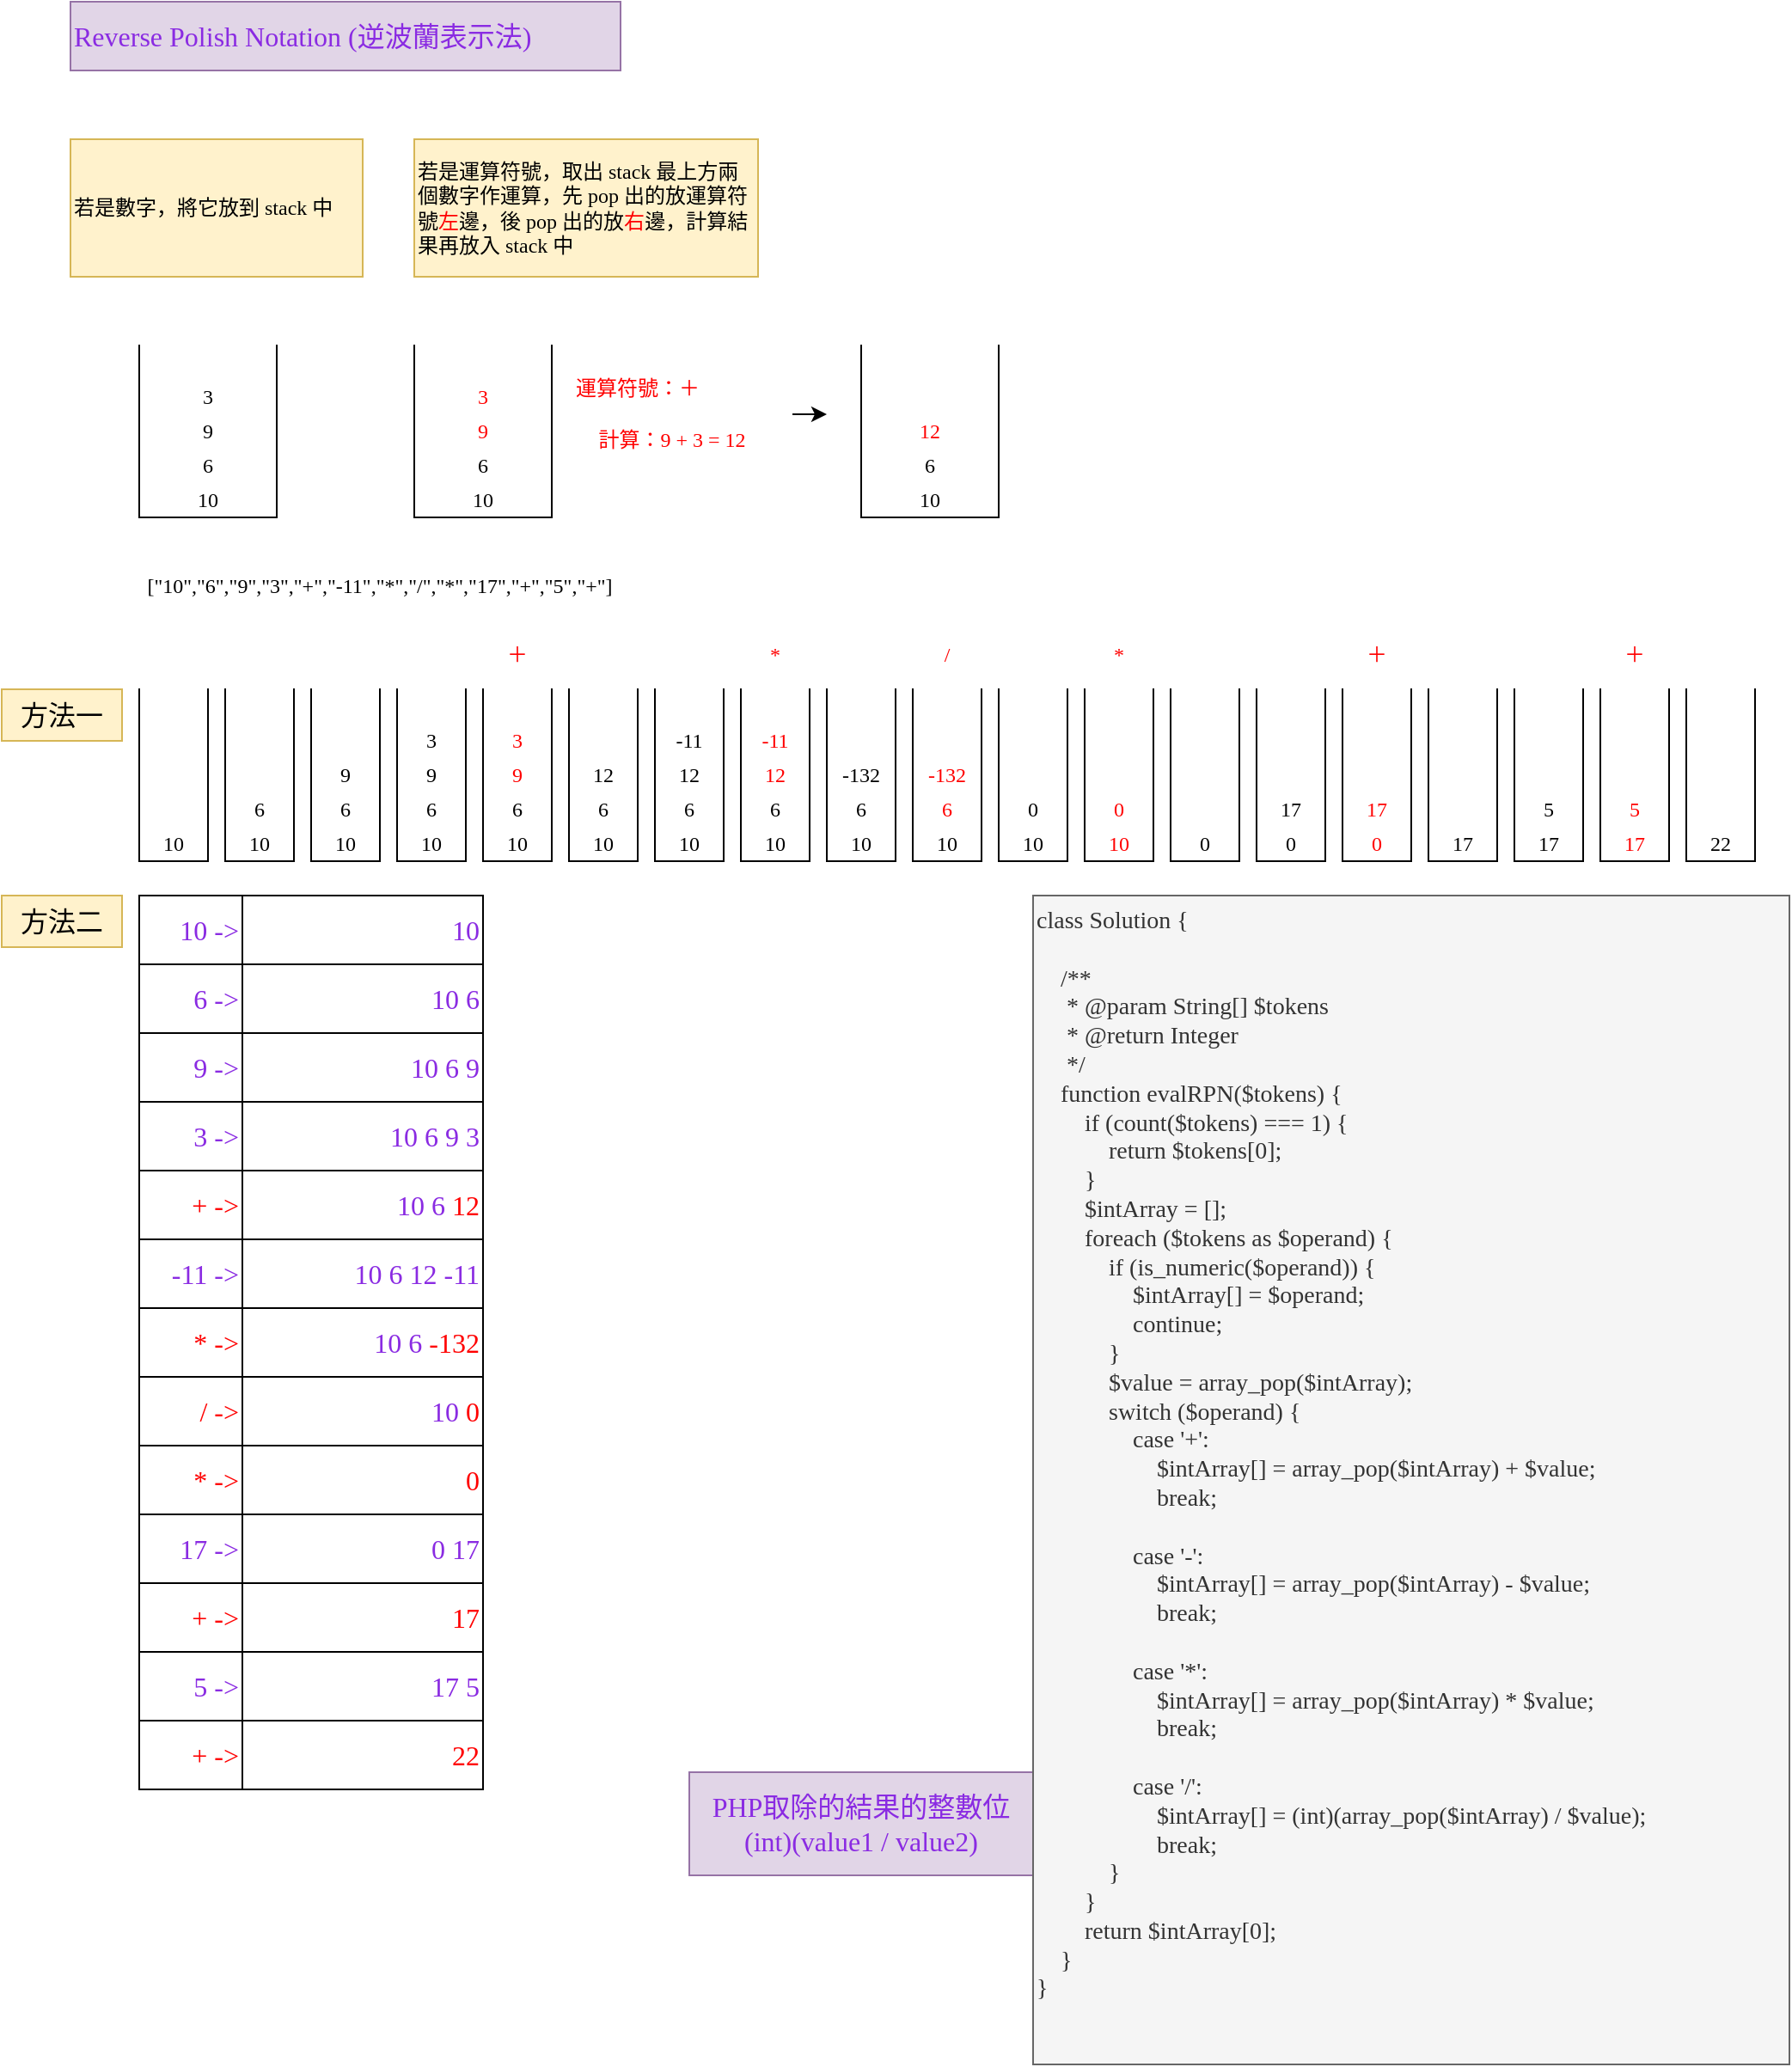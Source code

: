 <mxfile version="19.0.3" type="device"><diagram id="t6JTQWbqugSRLr9BnOQV" name="第1頁"><mxGraphModel dx="1351" dy="863" grid="1" gridSize="10" guides="1" tooltips="1" connect="1" arrows="1" fold="1" page="1" pageScale="1" pageWidth="1100" pageHeight="1300" math="0" shadow="0"><root><mxCell id="0"/><mxCell id="1" parent="0"/><mxCell id="hXdMgBcWx5jc5b5UsM_X-1" value="" style="shape=partialRectangle;whiteSpace=wrap;html=1;bottom=1;right=1;left=1;top=0;fillColor=none;routingCenterX=-0.5;" vertex="1" parent="1"><mxGeometry x="80" y="240" width="80" height="100" as="geometry"/></mxCell><mxCell id="hXdMgBcWx5jc5b5UsM_X-2" value="[&quot;10&quot;,&quot;6&quot;,&quot;9&quot;,&quot;3&quot;,&quot;+&quot;,&quot;-11&quot;,&quot;*&quot;,&quot;/&quot;,&quot;*&quot;,&quot;17&quot;,&quot;+&quot;,&quot;5&quot;,&quot;+&quot;]" style="text;html=1;strokeColor=none;fillColor=none;align=center;verticalAlign=middle;whiteSpace=wrap;rounded=0;fontFamily=Verdana;" vertex="1" parent="1"><mxGeometry x="40" y="360" width="360" height="40" as="geometry"/></mxCell><mxCell id="hXdMgBcWx5jc5b5UsM_X-4" value="Reverse Polish Notation (逆波蘭表示法)" style="rounded=0;whiteSpace=wrap;html=1;fontFamily=Verdana;fillColor=#e1d5e7;strokeColor=#9673a6;fontColor=#8A2BE2;align=left;fontSize=16;" vertex="1" parent="1"><mxGeometry x="40" y="40" width="320" height="40" as="geometry"/></mxCell><mxCell id="hXdMgBcWx5jc5b5UsM_X-5" value="若是數字，將它放到 stack 中" style="rounded=0;whiteSpace=wrap;html=1;fontFamily=Verdana;align=left;fillColor=#fff2cc;strokeColor=#d6b656;" vertex="1" parent="1"><mxGeometry x="40" y="120" width="170" height="80" as="geometry"/></mxCell><mxCell id="hXdMgBcWx5jc5b5UsM_X-6" value="10" style="text;html=1;strokeColor=none;fillColor=none;align=center;verticalAlign=middle;whiteSpace=wrap;rounded=0;fontFamily=Verdana;fontColor=#000000;" vertex="1" parent="1"><mxGeometry x="90" y="320" width="60" height="20" as="geometry"/></mxCell><mxCell id="hXdMgBcWx5jc5b5UsM_X-8" value="6" style="text;html=1;strokeColor=none;fillColor=none;align=center;verticalAlign=middle;whiteSpace=wrap;rounded=0;fontFamily=Verdana;fontColor=#000000;" vertex="1" parent="1"><mxGeometry x="90" y="300" width="60" height="20" as="geometry"/></mxCell><mxCell id="hXdMgBcWx5jc5b5UsM_X-9" value="9" style="text;html=1;strokeColor=none;fillColor=none;align=center;verticalAlign=middle;whiteSpace=wrap;rounded=0;fontFamily=Verdana;fontColor=#000000;" vertex="1" parent="1"><mxGeometry x="90" y="280" width="60" height="20" as="geometry"/></mxCell><mxCell id="hXdMgBcWx5jc5b5UsM_X-10" value="3" style="text;html=1;strokeColor=none;fillColor=none;align=center;verticalAlign=middle;whiteSpace=wrap;rounded=0;fontFamily=Verdana;fontColor=#000000;" vertex="1" parent="1"><mxGeometry x="90" y="260" width="60" height="20" as="geometry"/></mxCell><mxCell id="hXdMgBcWx5jc5b5UsM_X-11" value="若是運算符號，取出 stack 最上方兩個數字作運算，先 pop 出的放運算符號&lt;font color=&quot;#ff0000&quot;&gt;左&lt;/font&gt;邊，後 pop 出的放&lt;font color=&quot;#ff0000&quot;&gt;右&lt;/font&gt;邊，計算結果再放入 stack 中" style="rounded=0;whiteSpace=wrap;html=1;fontFamily=Verdana;align=left;fillColor=#fff2cc;strokeColor=#d6b656;" vertex="1" parent="1"><mxGeometry x="240" y="120" width="200" height="80" as="geometry"/></mxCell><mxCell id="hXdMgBcWx5jc5b5UsM_X-12" value="" style="shape=partialRectangle;whiteSpace=wrap;html=1;bottom=1;right=1;left=1;top=0;fillColor=none;routingCenterX=-0.5;" vertex="1" parent="1"><mxGeometry x="240" y="240" width="80" height="100" as="geometry"/></mxCell><mxCell id="hXdMgBcWx5jc5b5UsM_X-13" value="10" style="text;html=1;strokeColor=none;fillColor=none;align=center;verticalAlign=middle;whiteSpace=wrap;rounded=0;fontFamily=Verdana;fontColor=#000000;" vertex="1" parent="1"><mxGeometry x="250" y="320" width="60" height="20" as="geometry"/></mxCell><mxCell id="hXdMgBcWx5jc5b5UsM_X-14" value="6" style="text;html=1;strokeColor=none;fillColor=none;align=center;verticalAlign=middle;whiteSpace=wrap;rounded=0;fontFamily=Verdana;fontColor=#000000;" vertex="1" parent="1"><mxGeometry x="250" y="300" width="60" height="20" as="geometry"/></mxCell><mxCell id="hXdMgBcWx5jc5b5UsM_X-15" value="&lt;font color=&quot;#ff0000&quot;&gt;9&lt;/font&gt;" style="text;html=1;strokeColor=none;fillColor=none;align=center;verticalAlign=middle;whiteSpace=wrap;rounded=0;fontFamily=Verdana;fontColor=#000000;" vertex="1" parent="1"><mxGeometry x="250" y="280" width="60" height="20" as="geometry"/></mxCell><mxCell id="hXdMgBcWx5jc5b5UsM_X-16" value="&lt;font color=&quot;#ff0000&quot;&gt;3&lt;/font&gt;" style="text;html=1;strokeColor=none;fillColor=none;align=center;verticalAlign=middle;whiteSpace=wrap;rounded=0;fontFamily=Verdana;fontColor=#000000;" vertex="1" parent="1"><mxGeometry x="250" y="260" width="60" height="20" as="geometry"/></mxCell><mxCell id="hXdMgBcWx5jc5b5UsM_X-17" value="運算符號：＋" style="text;html=1;strokeColor=none;fillColor=none;align=center;verticalAlign=middle;whiteSpace=wrap;rounded=0;fontFamily=Verdana;fontColor=#FF0000;" vertex="1" parent="1"><mxGeometry x="330" y="250" width="80" height="30" as="geometry"/></mxCell><mxCell id="hXdMgBcWx5jc5b5UsM_X-18" value="計算：9 + 3 = 12" style="text;html=1;strokeColor=none;fillColor=none;align=center;verticalAlign=middle;whiteSpace=wrap;rounded=0;fontFamily=Verdana;fontColor=#FF0000;" vertex="1" parent="1"><mxGeometry x="330" y="280" width="120" height="30" as="geometry"/></mxCell><mxCell id="hXdMgBcWx5jc5b5UsM_X-19" value="" style="endArrow=classic;html=1;rounded=0;fontFamily=Verdana;fontColor=#FF0000;" edge="1" parent="1"><mxGeometry width="50" height="50" relative="1" as="geometry"><mxPoint x="460" y="280" as="sourcePoint"/><mxPoint x="480" y="280" as="targetPoint"/></mxGeometry></mxCell><mxCell id="hXdMgBcWx5jc5b5UsM_X-20" value="" style="shape=partialRectangle;whiteSpace=wrap;html=1;bottom=1;right=1;left=1;top=0;fillColor=none;routingCenterX=-0.5;" vertex="1" parent="1"><mxGeometry x="500" y="240" width="80" height="100" as="geometry"/></mxCell><mxCell id="hXdMgBcWx5jc5b5UsM_X-21" value="10" style="text;html=1;strokeColor=none;fillColor=none;align=center;verticalAlign=middle;whiteSpace=wrap;rounded=0;fontFamily=Verdana;fontColor=#000000;" vertex="1" parent="1"><mxGeometry x="510" y="320" width="60" height="20" as="geometry"/></mxCell><mxCell id="hXdMgBcWx5jc5b5UsM_X-22" value="6" style="text;html=1;strokeColor=none;fillColor=none;align=center;verticalAlign=middle;whiteSpace=wrap;rounded=0;fontFamily=Verdana;fontColor=#000000;" vertex="1" parent="1"><mxGeometry x="510" y="300" width="60" height="20" as="geometry"/></mxCell><mxCell id="hXdMgBcWx5jc5b5UsM_X-23" value="&lt;font color=&quot;#ff0000&quot;&gt;12&lt;/font&gt;" style="text;html=1;strokeColor=none;fillColor=none;align=center;verticalAlign=middle;whiteSpace=wrap;rounded=0;fontFamily=Verdana;fontColor=#000000;" vertex="1" parent="1"><mxGeometry x="510" y="280" width="60" height="20" as="geometry"/></mxCell><mxCell id="hXdMgBcWx5jc5b5UsM_X-25" value="" style="shape=partialRectangle;whiteSpace=wrap;html=1;bottom=1;right=1;left=1;top=0;fillColor=none;routingCenterX=-0.5;" vertex="1" parent="1"><mxGeometry x="80" y="440" width="40" height="100" as="geometry"/></mxCell><mxCell id="hXdMgBcWx5jc5b5UsM_X-26" value="10" style="text;html=1;strokeColor=none;fillColor=none;align=center;verticalAlign=middle;whiteSpace=wrap;rounded=0;fontFamily=Verdana;fontColor=#000000;" vertex="1" parent="1"><mxGeometry x="80" y="520" width="40" height="20" as="geometry"/></mxCell><mxCell id="hXdMgBcWx5jc5b5UsM_X-30" value="" style="shape=partialRectangle;whiteSpace=wrap;html=1;bottom=1;right=1;left=1;top=0;fillColor=none;routingCenterX=-0.5;" vertex="1" parent="1"><mxGeometry x="130" y="440" width="40" height="100" as="geometry"/></mxCell><mxCell id="hXdMgBcWx5jc5b5UsM_X-31" value="10" style="text;html=1;strokeColor=none;fillColor=none;align=center;verticalAlign=middle;whiteSpace=wrap;rounded=0;fontFamily=Verdana;fontColor=#000000;" vertex="1" parent="1"><mxGeometry x="130" y="520" width="40" height="20" as="geometry"/></mxCell><mxCell id="hXdMgBcWx5jc5b5UsM_X-32" value="6" style="text;html=1;strokeColor=none;fillColor=none;align=center;verticalAlign=middle;whiteSpace=wrap;rounded=0;fontFamily=Verdana;fontColor=#000000;" vertex="1" parent="1"><mxGeometry x="130" y="500" width="40" height="20" as="geometry"/></mxCell><mxCell id="hXdMgBcWx5jc5b5UsM_X-33" value="" style="shape=partialRectangle;whiteSpace=wrap;html=1;bottom=1;right=1;left=1;top=0;fillColor=none;routingCenterX=-0.5;" vertex="1" parent="1"><mxGeometry x="180" y="440" width="40" height="100" as="geometry"/></mxCell><mxCell id="hXdMgBcWx5jc5b5UsM_X-34" value="10" style="text;html=1;strokeColor=none;fillColor=none;align=center;verticalAlign=middle;whiteSpace=wrap;rounded=0;fontFamily=Verdana;fontColor=#000000;" vertex="1" parent="1"><mxGeometry x="180" y="520" width="40" height="20" as="geometry"/></mxCell><mxCell id="hXdMgBcWx5jc5b5UsM_X-35" value="6" style="text;html=1;strokeColor=none;fillColor=none;align=center;verticalAlign=middle;whiteSpace=wrap;rounded=0;fontFamily=Verdana;fontColor=#000000;" vertex="1" parent="1"><mxGeometry x="180" y="500" width="40" height="20" as="geometry"/></mxCell><mxCell id="hXdMgBcWx5jc5b5UsM_X-36" value="9" style="text;html=1;strokeColor=none;fillColor=none;align=center;verticalAlign=middle;whiteSpace=wrap;rounded=0;fontFamily=Verdana;fontColor=#000000;" vertex="1" parent="1"><mxGeometry x="180" y="480" width="40" height="20" as="geometry"/></mxCell><mxCell id="hXdMgBcWx5jc5b5UsM_X-37" value="" style="shape=partialRectangle;whiteSpace=wrap;html=1;bottom=1;right=1;left=1;top=0;fillColor=none;routingCenterX=-0.5;" vertex="1" parent="1"><mxGeometry x="230" y="440" width="40" height="100" as="geometry"/></mxCell><mxCell id="hXdMgBcWx5jc5b5UsM_X-38" value="10" style="text;html=1;strokeColor=none;fillColor=none;align=center;verticalAlign=middle;whiteSpace=wrap;rounded=0;fontFamily=Verdana;fontColor=#000000;" vertex="1" parent="1"><mxGeometry x="230" y="520" width="40" height="20" as="geometry"/></mxCell><mxCell id="hXdMgBcWx5jc5b5UsM_X-39" value="6" style="text;html=1;strokeColor=none;fillColor=none;align=center;verticalAlign=middle;whiteSpace=wrap;rounded=0;fontFamily=Verdana;fontColor=#000000;" vertex="1" parent="1"><mxGeometry x="230" y="500" width="40" height="20" as="geometry"/></mxCell><mxCell id="hXdMgBcWx5jc5b5UsM_X-40" value="9" style="text;html=1;strokeColor=none;fillColor=none;align=center;verticalAlign=middle;whiteSpace=wrap;rounded=0;fontFamily=Verdana;fontColor=#000000;" vertex="1" parent="1"><mxGeometry x="230" y="480" width="40" height="20" as="geometry"/></mxCell><mxCell id="hXdMgBcWx5jc5b5UsM_X-41" value="3" style="text;html=1;strokeColor=none;fillColor=none;align=center;verticalAlign=middle;whiteSpace=wrap;rounded=0;fontFamily=Verdana;fontColor=#000000;" vertex="1" parent="1"><mxGeometry x="230" y="460" width="40" height="20" as="geometry"/></mxCell><mxCell id="hXdMgBcWx5jc5b5UsM_X-42" value="" style="shape=partialRectangle;whiteSpace=wrap;html=1;bottom=1;right=1;left=1;top=0;fillColor=none;routingCenterX=-0.5;" vertex="1" parent="1"><mxGeometry x="280" y="440" width="40" height="100" as="geometry"/></mxCell><mxCell id="hXdMgBcWx5jc5b5UsM_X-43" value="10" style="text;html=1;strokeColor=none;fillColor=none;align=center;verticalAlign=middle;whiteSpace=wrap;rounded=0;fontFamily=Verdana;fontColor=#000000;" vertex="1" parent="1"><mxGeometry x="280" y="520" width="40" height="20" as="geometry"/></mxCell><mxCell id="hXdMgBcWx5jc5b5UsM_X-44" value="6" style="text;html=1;strokeColor=none;fillColor=none;align=center;verticalAlign=middle;whiteSpace=wrap;rounded=0;fontFamily=Verdana;fontColor=#000000;" vertex="1" parent="1"><mxGeometry x="280" y="500" width="40" height="20" as="geometry"/></mxCell><mxCell id="hXdMgBcWx5jc5b5UsM_X-45" value="&lt;font color=&quot;#ff0000&quot;&gt;9&lt;/font&gt;" style="text;html=1;strokeColor=none;fillColor=none;align=center;verticalAlign=middle;whiteSpace=wrap;rounded=0;fontFamily=Verdana;fontColor=#000000;" vertex="1" parent="1"><mxGeometry x="280" y="480" width="40" height="20" as="geometry"/></mxCell><mxCell id="hXdMgBcWx5jc5b5UsM_X-46" value="&lt;font color=&quot;#ff0000&quot;&gt;3&lt;/font&gt;" style="text;html=1;strokeColor=none;fillColor=none;align=center;verticalAlign=middle;whiteSpace=wrap;rounded=0;fontFamily=Verdana;fontColor=#000000;" vertex="1" parent="1"><mxGeometry x="280" y="460" width="40" height="20" as="geometry"/></mxCell><mxCell id="hXdMgBcWx5jc5b5UsM_X-47" value="&lt;font color=&quot;#ff0000&quot;&gt;＋&lt;/font&gt;" style="text;html=1;strokeColor=none;fillColor=none;align=center;verticalAlign=middle;whiteSpace=wrap;rounded=0;fontFamily=Verdana;fontColor=#000000;" vertex="1" parent="1"><mxGeometry x="280" y="410" width="40" height="20" as="geometry"/></mxCell><mxCell id="hXdMgBcWx5jc5b5UsM_X-48" value="" style="shape=partialRectangle;whiteSpace=wrap;html=1;bottom=1;right=1;left=1;top=0;fillColor=none;routingCenterX=-0.5;" vertex="1" parent="1"><mxGeometry x="330" y="440" width="40" height="100" as="geometry"/></mxCell><mxCell id="hXdMgBcWx5jc5b5UsM_X-49" value="10" style="text;html=1;strokeColor=none;fillColor=none;align=center;verticalAlign=middle;whiteSpace=wrap;rounded=0;fontFamily=Verdana;fontColor=#000000;" vertex="1" parent="1"><mxGeometry x="330" y="520" width="40" height="20" as="geometry"/></mxCell><mxCell id="hXdMgBcWx5jc5b5UsM_X-50" value="6" style="text;html=1;strokeColor=none;fillColor=none;align=center;verticalAlign=middle;whiteSpace=wrap;rounded=0;fontFamily=Verdana;fontColor=#000000;" vertex="1" parent="1"><mxGeometry x="330" y="500" width="40" height="20" as="geometry"/></mxCell><mxCell id="hXdMgBcWx5jc5b5UsM_X-51" value="12" style="text;html=1;strokeColor=none;fillColor=none;align=center;verticalAlign=middle;whiteSpace=wrap;rounded=0;fontFamily=Verdana;fontColor=#000000;" vertex="1" parent="1"><mxGeometry x="330" y="480" width="40" height="20" as="geometry"/></mxCell><mxCell id="hXdMgBcWx5jc5b5UsM_X-53" value="" style="shape=partialRectangle;whiteSpace=wrap;html=1;bottom=1;right=1;left=1;top=0;fillColor=none;routingCenterX=-0.5;" vertex="1" parent="1"><mxGeometry x="380" y="440" width="40" height="100" as="geometry"/></mxCell><mxCell id="hXdMgBcWx5jc5b5UsM_X-54" value="10" style="text;html=1;strokeColor=none;fillColor=none;align=center;verticalAlign=middle;whiteSpace=wrap;rounded=0;fontFamily=Verdana;fontColor=#000000;" vertex="1" parent="1"><mxGeometry x="380" y="520" width="40" height="20" as="geometry"/></mxCell><mxCell id="hXdMgBcWx5jc5b5UsM_X-55" value="6" style="text;html=1;strokeColor=none;fillColor=none;align=center;verticalAlign=middle;whiteSpace=wrap;rounded=0;fontFamily=Verdana;fontColor=#000000;" vertex="1" parent="1"><mxGeometry x="380" y="500" width="40" height="20" as="geometry"/></mxCell><mxCell id="hXdMgBcWx5jc5b5UsM_X-56" value="12" style="text;html=1;strokeColor=none;fillColor=none;align=center;verticalAlign=middle;whiteSpace=wrap;rounded=0;fontFamily=Verdana;fontColor=#000000;" vertex="1" parent="1"><mxGeometry x="380" y="480" width="40" height="20" as="geometry"/></mxCell><mxCell id="hXdMgBcWx5jc5b5UsM_X-57" value="-11" style="text;html=1;strokeColor=none;fillColor=none;align=center;verticalAlign=middle;whiteSpace=wrap;rounded=0;fontFamily=Verdana;fontColor=#000000;" vertex="1" parent="1"><mxGeometry x="380" y="460" width="40" height="20" as="geometry"/></mxCell><mxCell id="hXdMgBcWx5jc5b5UsM_X-58" value="" style="shape=partialRectangle;whiteSpace=wrap;html=1;bottom=1;right=1;left=1;top=0;fillColor=none;routingCenterX=-0.5;" vertex="1" parent="1"><mxGeometry x="430" y="440" width="40" height="100" as="geometry"/></mxCell><mxCell id="hXdMgBcWx5jc5b5UsM_X-59" value="10" style="text;html=1;strokeColor=none;fillColor=none;align=center;verticalAlign=middle;whiteSpace=wrap;rounded=0;fontFamily=Verdana;fontColor=#000000;" vertex="1" parent="1"><mxGeometry x="430" y="520" width="40" height="20" as="geometry"/></mxCell><mxCell id="hXdMgBcWx5jc5b5UsM_X-60" value="6" style="text;html=1;strokeColor=none;fillColor=none;align=center;verticalAlign=middle;whiteSpace=wrap;rounded=0;fontFamily=Verdana;fontColor=#000000;" vertex="1" parent="1"><mxGeometry x="430" y="500" width="40" height="20" as="geometry"/></mxCell><mxCell id="hXdMgBcWx5jc5b5UsM_X-61" value="&lt;font color=&quot;#ff0000&quot;&gt;12&lt;/font&gt;" style="text;html=1;strokeColor=none;fillColor=none;align=center;verticalAlign=middle;whiteSpace=wrap;rounded=0;fontFamily=Verdana;fontColor=#000000;" vertex="1" parent="1"><mxGeometry x="430" y="480" width="40" height="20" as="geometry"/></mxCell><mxCell id="hXdMgBcWx5jc5b5UsM_X-62" value="&lt;font color=&quot;#ff0000&quot;&gt;-11&lt;/font&gt;" style="text;html=1;strokeColor=none;fillColor=none;align=center;verticalAlign=middle;whiteSpace=wrap;rounded=0;fontFamily=Verdana;fontColor=#000000;" vertex="1" parent="1"><mxGeometry x="430" y="460" width="40" height="20" as="geometry"/></mxCell><mxCell id="hXdMgBcWx5jc5b5UsM_X-63" value="&lt;font color=&quot;#ff0000&quot;&gt;*&lt;/font&gt;" style="text;html=1;strokeColor=none;fillColor=none;align=center;verticalAlign=middle;whiteSpace=wrap;rounded=0;fontFamily=Verdana;fontColor=#000000;" vertex="1" parent="1"><mxGeometry x="430" y="410" width="40" height="20" as="geometry"/></mxCell><mxCell id="hXdMgBcWx5jc5b5UsM_X-64" value="" style="shape=partialRectangle;whiteSpace=wrap;html=1;bottom=1;right=1;left=1;top=0;fillColor=none;routingCenterX=-0.5;" vertex="1" parent="1"><mxGeometry x="480" y="440" width="40" height="100" as="geometry"/></mxCell><mxCell id="hXdMgBcWx5jc5b5UsM_X-65" value="10" style="text;html=1;strokeColor=none;fillColor=none;align=center;verticalAlign=middle;whiteSpace=wrap;rounded=0;fontFamily=Verdana;fontColor=#000000;" vertex="1" parent="1"><mxGeometry x="480" y="520" width="40" height="20" as="geometry"/></mxCell><mxCell id="hXdMgBcWx5jc5b5UsM_X-66" value="6" style="text;html=1;strokeColor=none;fillColor=none;align=center;verticalAlign=middle;whiteSpace=wrap;rounded=0;fontFamily=Verdana;fontColor=#000000;" vertex="1" parent="1"><mxGeometry x="480" y="500" width="40" height="20" as="geometry"/></mxCell><mxCell id="hXdMgBcWx5jc5b5UsM_X-67" value="-132" style="text;html=1;strokeColor=none;fillColor=none;align=center;verticalAlign=middle;whiteSpace=wrap;rounded=0;fontFamily=Verdana;fontColor=#000000;" vertex="1" parent="1"><mxGeometry x="480" y="480" width="40" height="20" as="geometry"/></mxCell><mxCell id="hXdMgBcWx5jc5b5UsM_X-69" value="" style="shape=partialRectangle;whiteSpace=wrap;html=1;bottom=1;right=1;left=1;top=0;fillColor=none;routingCenterX=-0.5;" vertex="1" parent="1"><mxGeometry x="530" y="440" width="40" height="100" as="geometry"/></mxCell><mxCell id="hXdMgBcWx5jc5b5UsM_X-70" value="10" style="text;html=1;strokeColor=none;fillColor=none;align=center;verticalAlign=middle;whiteSpace=wrap;rounded=0;fontFamily=Verdana;fontColor=#000000;" vertex="1" parent="1"><mxGeometry x="530" y="520" width="40" height="20" as="geometry"/></mxCell><mxCell id="hXdMgBcWx5jc5b5UsM_X-71" value="&lt;font color=&quot;#ff0000&quot;&gt;6&lt;/font&gt;" style="text;html=1;strokeColor=none;fillColor=none;align=center;verticalAlign=middle;whiteSpace=wrap;rounded=0;fontFamily=Verdana;fontColor=#000000;" vertex="1" parent="1"><mxGeometry x="530" y="500" width="40" height="20" as="geometry"/></mxCell><mxCell id="hXdMgBcWx5jc5b5UsM_X-72" value="&lt;font color=&quot;#ff0000&quot;&gt;-132&lt;/font&gt;" style="text;html=1;strokeColor=none;fillColor=none;align=center;verticalAlign=middle;whiteSpace=wrap;rounded=0;fontFamily=Verdana;fontColor=#000000;" vertex="1" parent="1"><mxGeometry x="530" y="480" width="40" height="20" as="geometry"/></mxCell><mxCell id="hXdMgBcWx5jc5b5UsM_X-74" value="&lt;font color=&quot;#ff0000&quot;&gt;/&lt;/font&gt;" style="text;html=1;strokeColor=none;fillColor=none;align=center;verticalAlign=middle;whiteSpace=wrap;rounded=0;fontFamily=Verdana;fontColor=#000000;" vertex="1" parent="1"><mxGeometry x="530" y="410" width="40" height="20" as="geometry"/></mxCell><mxCell id="hXdMgBcWx5jc5b5UsM_X-80" value="" style="shape=partialRectangle;whiteSpace=wrap;html=1;bottom=1;right=1;left=1;top=0;fillColor=none;routingCenterX=-0.5;" vertex="1" parent="1"><mxGeometry x="580" y="440" width="40" height="100" as="geometry"/></mxCell><mxCell id="hXdMgBcWx5jc5b5UsM_X-81" value="10" style="text;html=1;strokeColor=none;fillColor=none;align=center;verticalAlign=middle;whiteSpace=wrap;rounded=0;fontFamily=Verdana;fontColor=#000000;" vertex="1" parent="1"><mxGeometry x="580" y="520" width="40" height="20" as="geometry"/></mxCell><mxCell id="hXdMgBcWx5jc5b5UsM_X-82" value="0" style="text;html=1;strokeColor=none;fillColor=none;align=center;verticalAlign=middle;whiteSpace=wrap;rounded=0;fontFamily=Verdana;fontColor=#000000;" vertex="1" parent="1"><mxGeometry x="580" y="500" width="40" height="20" as="geometry"/></mxCell><mxCell id="hXdMgBcWx5jc5b5UsM_X-84" value="" style="shape=partialRectangle;whiteSpace=wrap;html=1;bottom=1;right=1;left=1;top=0;fillColor=none;routingCenterX=-0.5;" vertex="1" parent="1"><mxGeometry x="630" y="440" width="40" height="100" as="geometry"/></mxCell><mxCell id="hXdMgBcWx5jc5b5UsM_X-85" value="&lt;font color=&quot;#ff0000&quot;&gt;10&lt;/font&gt;" style="text;html=1;strokeColor=none;fillColor=none;align=center;verticalAlign=middle;whiteSpace=wrap;rounded=0;fontFamily=Verdana;fontColor=#000000;" vertex="1" parent="1"><mxGeometry x="630" y="520" width="40" height="20" as="geometry"/></mxCell><mxCell id="hXdMgBcWx5jc5b5UsM_X-86" value="&lt;font color=&quot;#ff0000&quot;&gt;0&lt;/font&gt;" style="text;html=1;strokeColor=none;fillColor=none;align=center;verticalAlign=middle;whiteSpace=wrap;rounded=0;fontFamily=Verdana;fontColor=#000000;" vertex="1" parent="1"><mxGeometry x="630" y="500" width="40" height="20" as="geometry"/></mxCell><mxCell id="hXdMgBcWx5jc5b5UsM_X-87" value="&lt;font color=&quot;#ff0000&quot;&gt;*&lt;/font&gt;" style="text;html=1;strokeColor=none;fillColor=none;align=center;verticalAlign=middle;whiteSpace=wrap;rounded=0;fontFamily=Verdana;fontColor=#000000;" vertex="1" parent="1"><mxGeometry x="630" y="410" width="40" height="20" as="geometry"/></mxCell><mxCell id="hXdMgBcWx5jc5b5UsM_X-88" value="" style="shape=partialRectangle;whiteSpace=wrap;html=1;bottom=1;right=1;left=1;top=0;fillColor=none;routingCenterX=-0.5;" vertex="1" parent="1"><mxGeometry x="680" y="440" width="40" height="100" as="geometry"/></mxCell><mxCell id="hXdMgBcWx5jc5b5UsM_X-89" value="0" style="text;html=1;strokeColor=none;fillColor=none;align=center;verticalAlign=middle;whiteSpace=wrap;rounded=0;fontFamily=Verdana;fontColor=#000000;" vertex="1" parent="1"><mxGeometry x="680" y="520" width="40" height="20" as="geometry"/></mxCell><mxCell id="hXdMgBcWx5jc5b5UsM_X-91" value="" style="shape=partialRectangle;whiteSpace=wrap;html=1;bottom=1;right=1;left=1;top=0;fillColor=none;routingCenterX=-0.5;" vertex="1" parent="1"><mxGeometry x="730" y="440" width="40" height="100" as="geometry"/></mxCell><mxCell id="hXdMgBcWx5jc5b5UsM_X-92" value="0" style="text;html=1;strokeColor=none;fillColor=none;align=center;verticalAlign=middle;whiteSpace=wrap;rounded=0;fontFamily=Verdana;fontColor=#000000;" vertex="1" parent="1"><mxGeometry x="730" y="520" width="40" height="20" as="geometry"/></mxCell><mxCell id="hXdMgBcWx5jc5b5UsM_X-93" value="17" style="text;html=1;strokeColor=none;fillColor=none;align=center;verticalAlign=middle;whiteSpace=wrap;rounded=0;fontFamily=Verdana;fontColor=#000000;" vertex="1" parent="1"><mxGeometry x="730" y="500" width="40" height="20" as="geometry"/></mxCell><mxCell id="hXdMgBcWx5jc5b5UsM_X-94" value="" style="shape=partialRectangle;whiteSpace=wrap;html=1;bottom=1;right=1;left=1;top=0;fillColor=none;routingCenterX=-0.5;" vertex="1" parent="1"><mxGeometry x="780" y="440" width="40" height="100" as="geometry"/></mxCell><mxCell id="hXdMgBcWx5jc5b5UsM_X-95" value="&lt;font color=&quot;#ff0000&quot;&gt;0&lt;/font&gt;" style="text;html=1;strokeColor=none;fillColor=none;align=center;verticalAlign=middle;whiteSpace=wrap;rounded=0;fontFamily=Verdana;fontColor=#000000;" vertex="1" parent="1"><mxGeometry x="780" y="520" width="40" height="20" as="geometry"/></mxCell><mxCell id="hXdMgBcWx5jc5b5UsM_X-96" value="&lt;font color=&quot;#ff0000&quot;&gt;17&lt;/font&gt;" style="text;html=1;strokeColor=none;fillColor=none;align=center;verticalAlign=middle;whiteSpace=wrap;rounded=0;fontFamily=Verdana;fontColor=#000000;" vertex="1" parent="1"><mxGeometry x="780" y="500" width="40" height="20" as="geometry"/></mxCell><mxCell id="hXdMgBcWx5jc5b5UsM_X-97" value="&lt;font color=&quot;#ff0000&quot;&gt;＋&lt;/font&gt;" style="text;html=1;strokeColor=none;fillColor=none;align=center;verticalAlign=middle;whiteSpace=wrap;rounded=0;fontFamily=Verdana;fontColor=#000000;" vertex="1" parent="1"><mxGeometry x="780" y="410" width="40" height="20" as="geometry"/></mxCell><mxCell id="hXdMgBcWx5jc5b5UsM_X-98" value="" style="shape=partialRectangle;whiteSpace=wrap;html=1;bottom=1;right=1;left=1;top=0;fillColor=none;routingCenterX=-0.5;" vertex="1" parent="1"><mxGeometry x="830" y="440" width="40" height="100" as="geometry"/></mxCell><mxCell id="hXdMgBcWx5jc5b5UsM_X-99" value="17" style="text;html=1;strokeColor=none;fillColor=none;align=center;verticalAlign=middle;whiteSpace=wrap;rounded=0;fontFamily=Verdana;fontColor=#000000;" vertex="1" parent="1"><mxGeometry x="830" y="520" width="40" height="20" as="geometry"/></mxCell><mxCell id="hXdMgBcWx5jc5b5UsM_X-100" value="" style="shape=partialRectangle;whiteSpace=wrap;html=1;bottom=1;right=1;left=1;top=0;fillColor=none;routingCenterX=-0.5;" vertex="1" parent="1"><mxGeometry x="880" y="440" width="40" height="100" as="geometry"/></mxCell><mxCell id="hXdMgBcWx5jc5b5UsM_X-101" value="17" style="text;html=1;strokeColor=none;fillColor=none;align=center;verticalAlign=middle;whiteSpace=wrap;rounded=0;fontFamily=Verdana;fontColor=#000000;" vertex="1" parent="1"><mxGeometry x="880" y="520" width="40" height="20" as="geometry"/></mxCell><mxCell id="hXdMgBcWx5jc5b5UsM_X-102" value="5" style="text;html=1;strokeColor=none;fillColor=none;align=center;verticalAlign=middle;whiteSpace=wrap;rounded=0;fontFamily=Verdana;fontColor=#000000;" vertex="1" parent="1"><mxGeometry x="880" y="500" width="40" height="20" as="geometry"/></mxCell><mxCell id="hXdMgBcWx5jc5b5UsM_X-103" value="" style="shape=partialRectangle;whiteSpace=wrap;html=1;bottom=1;right=1;left=1;top=0;fillColor=none;routingCenterX=-0.5;" vertex="1" parent="1"><mxGeometry x="930" y="440" width="40" height="100" as="geometry"/></mxCell><mxCell id="hXdMgBcWx5jc5b5UsM_X-104" value="&lt;font color=&quot;#ff0000&quot;&gt;17&lt;/font&gt;" style="text;html=1;strokeColor=none;fillColor=none;align=center;verticalAlign=middle;whiteSpace=wrap;rounded=0;fontFamily=Verdana;fontColor=#000000;" vertex="1" parent="1"><mxGeometry x="930" y="520" width="40" height="20" as="geometry"/></mxCell><mxCell id="hXdMgBcWx5jc5b5UsM_X-105" value="&lt;font color=&quot;#ff0000&quot;&gt;5&lt;/font&gt;" style="text;html=1;strokeColor=none;fillColor=none;align=center;verticalAlign=middle;whiteSpace=wrap;rounded=0;fontFamily=Verdana;fontColor=#000000;" vertex="1" parent="1"><mxGeometry x="930" y="500" width="40" height="20" as="geometry"/></mxCell><mxCell id="hXdMgBcWx5jc5b5UsM_X-106" value="&lt;font color=&quot;#ff0000&quot;&gt;＋&lt;/font&gt;" style="text;html=1;strokeColor=none;fillColor=none;align=center;verticalAlign=middle;whiteSpace=wrap;rounded=0;fontFamily=Verdana;fontColor=#000000;" vertex="1" parent="1"><mxGeometry x="930" y="410" width="40" height="20" as="geometry"/></mxCell><mxCell id="hXdMgBcWx5jc5b5UsM_X-109" value="" style="shape=partialRectangle;whiteSpace=wrap;html=1;bottom=1;right=1;left=1;top=0;fillColor=none;routingCenterX=-0.5;" vertex="1" parent="1"><mxGeometry x="980" y="440" width="40" height="100" as="geometry"/></mxCell><mxCell id="hXdMgBcWx5jc5b5UsM_X-110" value="22" style="text;html=1;strokeColor=none;fillColor=none;align=center;verticalAlign=middle;whiteSpace=wrap;rounded=0;fontFamily=Verdana;fontColor=#000000;" vertex="1" parent="1"><mxGeometry x="980" y="520" width="40" height="20" as="geometry"/></mxCell><mxCell id="hXdMgBcWx5jc5b5UsM_X-111" value="" style="shape=table;html=1;whiteSpace=wrap;startSize=0;container=1;collapsible=0;childLayout=tableLayout;fontFamily=Verdana;fontColor=#8A2BE2;fontSize=16;" vertex="1" parent="1"><mxGeometry x="80" y="560" width="200" height="520" as="geometry"/></mxCell><mxCell id="hXdMgBcWx5jc5b5UsM_X-112" value="" style="shape=tableRow;horizontal=0;startSize=0;swimlaneHead=0;swimlaneBody=0;top=0;left=0;bottom=0;right=0;collapsible=0;dropTarget=0;fillColor=none;points=[[0,0.5],[1,0.5]];portConstraint=eastwest;fontFamily=Verdana;fontColor=#8A2BE2;fontSize=16;" vertex="1" parent="hXdMgBcWx5jc5b5UsM_X-111"><mxGeometry width="200" height="40" as="geometry"/></mxCell><mxCell id="hXdMgBcWx5jc5b5UsM_X-113" value="10 -&amp;gt;" style="shape=partialRectangle;html=1;whiteSpace=wrap;connectable=0;fillColor=none;top=0;left=0;bottom=0;right=0;overflow=hidden;fontFamily=Verdana;fontColor=#8A2BE2;align=right;fontSize=16;" vertex="1" parent="hXdMgBcWx5jc5b5UsM_X-112"><mxGeometry width="60" height="40" as="geometry"><mxRectangle width="60" height="40" as="alternateBounds"/></mxGeometry></mxCell><mxCell id="hXdMgBcWx5jc5b5UsM_X-114" value="10" style="shape=partialRectangle;html=1;whiteSpace=wrap;connectable=0;fillColor=none;top=0;left=0;bottom=0;right=0;overflow=hidden;fontFamily=Verdana;fontColor=#8A2BE2;align=right;fontSize=16;" vertex="1" parent="hXdMgBcWx5jc5b5UsM_X-112"><mxGeometry x="60" width="140" height="40" as="geometry"><mxRectangle width="140" height="40" as="alternateBounds"/></mxGeometry></mxCell><mxCell id="hXdMgBcWx5jc5b5UsM_X-116" value="" style="shape=tableRow;horizontal=0;startSize=0;swimlaneHead=0;swimlaneBody=0;top=0;left=0;bottom=0;right=0;collapsible=0;dropTarget=0;fillColor=none;points=[[0,0.5],[1,0.5]];portConstraint=eastwest;fontFamily=Verdana;fontColor=#8A2BE2;fontSize=16;" vertex="1" parent="hXdMgBcWx5jc5b5UsM_X-111"><mxGeometry y="40" width="200" height="40" as="geometry"/></mxCell><mxCell id="hXdMgBcWx5jc5b5UsM_X-117" value="6 -&amp;gt;" style="shape=partialRectangle;html=1;whiteSpace=wrap;connectable=0;fillColor=none;top=0;left=0;bottom=0;right=0;overflow=hidden;fontFamily=Verdana;fontColor=#8A2BE2;align=right;fontSize=16;" vertex="1" parent="hXdMgBcWx5jc5b5UsM_X-116"><mxGeometry width="60" height="40" as="geometry"><mxRectangle width="60" height="40" as="alternateBounds"/></mxGeometry></mxCell><mxCell id="hXdMgBcWx5jc5b5UsM_X-118" value="10 6" style="shape=partialRectangle;html=1;whiteSpace=wrap;connectable=0;fillColor=none;top=0;left=0;bottom=0;right=0;overflow=hidden;fontFamily=Verdana;fontColor=#8A2BE2;align=right;fontSize=16;" vertex="1" parent="hXdMgBcWx5jc5b5UsM_X-116"><mxGeometry x="60" width="140" height="40" as="geometry"><mxRectangle width="140" height="40" as="alternateBounds"/></mxGeometry></mxCell><mxCell id="hXdMgBcWx5jc5b5UsM_X-120" value="" style="shape=tableRow;horizontal=0;startSize=0;swimlaneHead=0;swimlaneBody=0;top=0;left=0;bottom=0;right=0;collapsible=0;dropTarget=0;fillColor=none;points=[[0,0.5],[1,0.5]];portConstraint=eastwest;fontFamily=Verdana;fontColor=#8A2BE2;fontSize=16;" vertex="1" parent="hXdMgBcWx5jc5b5UsM_X-111"><mxGeometry y="80" width="200" height="40" as="geometry"/></mxCell><mxCell id="hXdMgBcWx5jc5b5UsM_X-121" value="9 -&amp;gt;" style="shape=partialRectangle;html=1;whiteSpace=wrap;connectable=0;fillColor=none;top=0;left=0;bottom=0;right=0;overflow=hidden;fontFamily=Verdana;fontColor=#8A2BE2;align=right;fontSize=16;" vertex="1" parent="hXdMgBcWx5jc5b5UsM_X-120"><mxGeometry width="60" height="40" as="geometry"><mxRectangle width="60" height="40" as="alternateBounds"/></mxGeometry></mxCell><mxCell id="hXdMgBcWx5jc5b5UsM_X-122" value="10 6 9" style="shape=partialRectangle;html=1;whiteSpace=wrap;connectable=0;fillColor=none;top=0;left=0;bottom=0;right=0;overflow=hidden;fontFamily=Verdana;fontColor=#8A2BE2;align=right;fontSize=16;" vertex="1" parent="hXdMgBcWx5jc5b5UsM_X-120"><mxGeometry x="60" width="140" height="40" as="geometry"><mxRectangle width="140" height="40" as="alternateBounds"/></mxGeometry></mxCell><mxCell id="hXdMgBcWx5jc5b5UsM_X-124" style="shape=tableRow;horizontal=0;startSize=0;swimlaneHead=0;swimlaneBody=0;top=0;left=0;bottom=0;right=0;collapsible=0;dropTarget=0;fillColor=none;points=[[0,0.5],[1,0.5]];portConstraint=eastwest;fontFamily=Verdana;fontColor=#8A2BE2;fontSize=16;" vertex="1" parent="hXdMgBcWx5jc5b5UsM_X-111"><mxGeometry y="120" width="200" height="40" as="geometry"/></mxCell><mxCell id="hXdMgBcWx5jc5b5UsM_X-125" value="3 -&amp;gt;" style="shape=partialRectangle;html=1;whiteSpace=wrap;connectable=0;fillColor=none;top=0;left=0;bottom=0;right=0;overflow=hidden;fontFamily=Verdana;fontColor=#8A2BE2;align=right;fontSize=16;" vertex="1" parent="hXdMgBcWx5jc5b5UsM_X-124"><mxGeometry width="60" height="40" as="geometry"><mxRectangle width="60" height="40" as="alternateBounds"/></mxGeometry></mxCell><mxCell id="hXdMgBcWx5jc5b5UsM_X-126" value="10 6 9 3" style="shape=partialRectangle;html=1;whiteSpace=wrap;connectable=0;fillColor=none;top=0;left=0;bottom=0;right=0;overflow=hidden;fontFamily=Verdana;fontColor=#8A2BE2;align=right;fontSize=16;" vertex="1" parent="hXdMgBcWx5jc5b5UsM_X-124"><mxGeometry x="60" width="140" height="40" as="geometry"><mxRectangle width="140" height="40" as="alternateBounds"/></mxGeometry></mxCell><mxCell id="hXdMgBcWx5jc5b5UsM_X-127" style="shape=tableRow;horizontal=0;startSize=0;swimlaneHead=0;swimlaneBody=0;top=0;left=0;bottom=0;right=0;collapsible=0;dropTarget=0;fillColor=none;points=[[0,0.5],[1,0.5]];portConstraint=eastwest;fontFamily=Verdana;fontColor=#8A2BE2;fontSize=16;" vertex="1" parent="hXdMgBcWx5jc5b5UsM_X-111"><mxGeometry y="160" width="200" height="40" as="geometry"/></mxCell><mxCell id="hXdMgBcWx5jc5b5UsM_X-128" value="&lt;font color=&quot;#ff0000&quot; style=&quot;font-size: 16px;&quot;&gt;+ -&amp;gt;&lt;/font&gt;" style="shape=partialRectangle;html=1;whiteSpace=wrap;connectable=0;fillColor=none;top=0;left=0;bottom=0;right=0;overflow=hidden;fontFamily=Verdana;fontColor=#8A2BE2;align=right;fontSize=16;" vertex="1" parent="hXdMgBcWx5jc5b5UsM_X-127"><mxGeometry width="60" height="40" as="geometry"><mxRectangle width="60" height="40" as="alternateBounds"/></mxGeometry></mxCell><mxCell id="hXdMgBcWx5jc5b5UsM_X-129" value="10 6 &lt;font color=&quot;#ff0000&quot; style=&quot;font-size: 16px;&quot;&gt;12&lt;/font&gt;" style="shape=partialRectangle;html=1;whiteSpace=wrap;connectable=0;fillColor=none;top=0;left=0;bottom=0;right=0;overflow=hidden;fontFamily=Verdana;fontColor=#8A2BE2;align=right;fontSize=16;" vertex="1" parent="hXdMgBcWx5jc5b5UsM_X-127"><mxGeometry x="60" width="140" height="40" as="geometry"><mxRectangle width="140" height="40" as="alternateBounds"/></mxGeometry></mxCell><mxCell id="hXdMgBcWx5jc5b5UsM_X-130" style="shape=tableRow;horizontal=0;startSize=0;swimlaneHead=0;swimlaneBody=0;top=0;left=0;bottom=0;right=0;collapsible=0;dropTarget=0;fillColor=none;points=[[0,0.5],[1,0.5]];portConstraint=eastwest;fontFamily=Verdana;fontColor=#8A2BE2;fontSize=16;" vertex="1" parent="hXdMgBcWx5jc5b5UsM_X-111"><mxGeometry y="200" width="200" height="40" as="geometry"/></mxCell><mxCell id="hXdMgBcWx5jc5b5UsM_X-131" value="-11 -&amp;gt;" style="shape=partialRectangle;html=1;whiteSpace=wrap;connectable=0;fillColor=none;top=0;left=0;bottom=0;right=0;overflow=hidden;fontFamily=Verdana;fontColor=#8A2BE2;align=right;fontSize=16;" vertex="1" parent="hXdMgBcWx5jc5b5UsM_X-130"><mxGeometry width="60" height="40" as="geometry"><mxRectangle width="60" height="40" as="alternateBounds"/></mxGeometry></mxCell><mxCell id="hXdMgBcWx5jc5b5UsM_X-132" value="10 6 12 -11" style="shape=partialRectangle;html=1;whiteSpace=wrap;connectable=0;fillColor=none;top=0;left=0;bottom=0;right=0;overflow=hidden;fontFamily=Verdana;fontColor=#8A2BE2;align=right;fontSize=16;" vertex="1" parent="hXdMgBcWx5jc5b5UsM_X-130"><mxGeometry x="60" width="140" height="40" as="geometry"><mxRectangle width="140" height="40" as="alternateBounds"/></mxGeometry></mxCell><mxCell id="hXdMgBcWx5jc5b5UsM_X-133" style="shape=tableRow;horizontal=0;startSize=0;swimlaneHead=0;swimlaneBody=0;top=0;left=0;bottom=0;right=0;collapsible=0;dropTarget=0;fillColor=none;points=[[0,0.5],[1,0.5]];portConstraint=eastwest;fontFamily=Verdana;fontColor=#8A2BE2;fontSize=16;" vertex="1" parent="hXdMgBcWx5jc5b5UsM_X-111"><mxGeometry y="240" width="200" height="40" as="geometry"/></mxCell><mxCell id="hXdMgBcWx5jc5b5UsM_X-134" value="&lt;span style=&quot;color: rgb(255, 0, 0); font-size: 16px;&quot;&gt;* -&amp;gt;&lt;/span&gt;" style="shape=partialRectangle;html=1;whiteSpace=wrap;connectable=0;fillColor=none;top=0;left=0;bottom=0;right=0;overflow=hidden;fontFamily=Verdana;fontColor=#8A2BE2;align=right;fontSize=16;" vertex="1" parent="hXdMgBcWx5jc5b5UsM_X-133"><mxGeometry width="60" height="40" as="geometry"><mxRectangle width="60" height="40" as="alternateBounds"/></mxGeometry></mxCell><mxCell id="hXdMgBcWx5jc5b5UsM_X-135" value="10 6 &lt;font color=&quot;#ff0000&quot; style=&quot;font-size: 16px;&quot;&gt;-132&lt;/font&gt;" style="shape=partialRectangle;html=1;whiteSpace=wrap;connectable=0;fillColor=none;top=0;left=0;bottom=0;right=0;overflow=hidden;fontFamily=Verdana;fontColor=#8A2BE2;align=right;fontSize=16;" vertex="1" parent="hXdMgBcWx5jc5b5UsM_X-133"><mxGeometry x="60" width="140" height="40" as="geometry"><mxRectangle width="140" height="40" as="alternateBounds"/></mxGeometry></mxCell><mxCell id="hXdMgBcWx5jc5b5UsM_X-136" style="shape=tableRow;horizontal=0;startSize=0;swimlaneHead=0;swimlaneBody=0;top=0;left=0;bottom=0;right=0;collapsible=0;dropTarget=0;fillColor=none;points=[[0,0.5],[1,0.5]];portConstraint=eastwest;fontFamily=Verdana;fontColor=#8A2BE2;fontSize=16;" vertex="1" parent="hXdMgBcWx5jc5b5UsM_X-111"><mxGeometry y="280" width="200" height="40" as="geometry"/></mxCell><mxCell id="hXdMgBcWx5jc5b5UsM_X-137" value="&lt;font color=&quot;#ff0000&quot; style=&quot;font-size: 16px;&quot;&gt;/ -&amp;gt;&lt;/font&gt;" style="shape=partialRectangle;html=1;whiteSpace=wrap;connectable=0;fillColor=none;top=0;left=0;bottom=0;right=0;overflow=hidden;fontFamily=Verdana;fontColor=#8A2BE2;align=right;fontSize=16;" vertex="1" parent="hXdMgBcWx5jc5b5UsM_X-136"><mxGeometry width="60" height="40" as="geometry"><mxRectangle width="60" height="40" as="alternateBounds"/></mxGeometry></mxCell><mxCell id="hXdMgBcWx5jc5b5UsM_X-138" value="10 &lt;font color=&quot;#ff0000&quot; style=&quot;font-size: 16px;&quot;&gt;0&lt;/font&gt;" style="shape=partialRectangle;html=1;whiteSpace=wrap;connectable=0;fillColor=none;top=0;left=0;bottom=0;right=0;overflow=hidden;fontFamily=Verdana;fontColor=#8A2BE2;align=right;fontSize=16;" vertex="1" parent="hXdMgBcWx5jc5b5UsM_X-136"><mxGeometry x="60" width="140" height="40" as="geometry"><mxRectangle width="140" height="40" as="alternateBounds"/></mxGeometry></mxCell><mxCell id="hXdMgBcWx5jc5b5UsM_X-139" style="shape=tableRow;horizontal=0;startSize=0;swimlaneHead=0;swimlaneBody=0;top=0;left=0;bottom=0;right=0;collapsible=0;dropTarget=0;fillColor=none;points=[[0,0.5],[1,0.5]];portConstraint=eastwest;fontFamily=Verdana;fontColor=#8A2BE2;fontSize=16;" vertex="1" parent="hXdMgBcWx5jc5b5UsM_X-111"><mxGeometry y="320" width="200" height="40" as="geometry"/></mxCell><mxCell id="hXdMgBcWx5jc5b5UsM_X-140" value="&lt;span style=&quot;color: rgb(255, 0, 0); font-size: 16px;&quot;&gt;* -&amp;gt;&lt;/span&gt;" style="shape=partialRectangle;html=1;whiteSpace=wrap;connectable=0;fillColor=none;top=0;left=0;bottom=0;right=0;overflow=hidden;fontFamily=Verdana;fontColor=#8A2BE2;align=right;fontSize=16;" vertex="1" parent="hXdMgBcWx5jc5b5UsM_X-139"><mxGeometry width="60" height="40" as="geometry"><mxRectangle width="60" height="40" as="alternateBounds"/></mxGeometry></mxCell><mxCell id="hXdMgBcWx5jc5b5UsM_X-141" value="&lt;font color=&quot;#ff0000&quot; style=&quot;font-size: 16px;&quot;&gt;0&lt;/font&gt;" style="shape=partialRectangle;html=1;whiteSpace=wrap;connectable=0;fillColor=none;top=0;left=0;bottom=0;right=0;overflow=hidden;fontFamily=Verdana;fontColor=#8A2BE2;align=right;fontSize=16;" vertex="1" parent="hXdMgBcWx5jc5b5UsM_X-139"><mxGeometry x="60" width="140" height="40" as="geometry"><mxRectangle width="140" height="40" as="alternateBounds"/></mxGeometry></mxCell><mxCell id="hXdMgBcWx5jc5b5UsM_X-142" style="shape=tableRow;horizontal=0;startSize=0;swimlaneHead=0;swimlaneBody=0;top=0;left=0;bottom=0;right=0;collapsible=0;dropTarget=0;fillColor=none;points=[[0,0.5],[1,0.5]];portConstraint=eastwest;fontFamily=Verdana;fontColor=#8A2BE2;fontSize=16;" vertex="1" parent="hXdMgBcWx5jc5b5UsM_X-111"><mxGeometry y="360" width="200" height="40" as="geometry"/></mxCell><mxCell id="hXdMgBcWx5jc5b5UsM_X-143" value="17 -&amp;gt;" style="shape=partialRectangle;html=1;whiteSpace=wrap;connectable=0;fillColor=none;top=0;left=0;bottom=0;right=0;overflow=hidden;fontFamily=Verdana;fontColor=#8A2BE2;align=right;fontSize=16;" vertex="1" parent="hXdMgBcWx5jc5b5UsM_X-142"><mxGeometry width="60" height="40" as="geometry"><mxRectangle width="60" height="40" as="alternateBounds"/></mxGeometry></mxCell><mxCell id="hXdMgBcWx5jc5b5UsM_X-144" value="0 17" style="shape=partialRectangle;html=1;whiteSpace=wrap;connectable=0;fillColor=none;top=0;left=0;bottom=0;right=0;overflow=hidden;fontFamily=Verdana;fontColor=#8A2BE2;align=right;fontSize=16;" vertex="1" parent="hXdMgBcWx5jc5b5UsM_X-142"><mxGeometry x="60" width="140" height="40" as="geometry"><mxRectangle width="140" height="40" as="alternateBounds"/></mxGeometry></mxCell><mxCell id="hXdMgBcWx5jc5b5UsM_X-145" style="shape=tableRow;horizontal=0;startSize=0;swimlaneHead=0;swimlaneBody=0;top=0;left=0;bottom=0;right=0;collapsible=0;dropTarget=0;fillColor=none;points=[[0,0.5],[1,0.5]];portConstraint=eastwest;fontFamily=Verdana;fontColor=#8A2BE2;fontSize=16;" vertex="1" parent="hXdMgBcWx5jc5b5UsM_X-111"><mxGeometry y="400" width="200" height="40" as="geometry"/></mxCell><mxCell id="hXdMgBcWx5jc5b5UsM_X-146" value="&lt;span style=&quot;color: rgb(255, 0, 0);&quot;&gt;+ -&amp;gt;&lt;/span&gt;" style="shape=partialRectangle;html=1;whiteSpace=wrap;connectable=0;fillColor=none;top=0;left=0;bottom=0;right=0;overflow=hidden;fontFamily=Verdana;fontColor=#8A2BE2;align=right;fontSize=16;" vertex="1" parent="hXdMgBcWx5jc5b5UsM_X-145"><mxGeometry width="60" height="40" as="geometry"><mxRectangle width="60" height="40" as="alternateBounds"/></mxGeometry></mxCell><mxCell id="hXdMgBcWx5jc5b5UsM_X-147" value="&lt;font color=&quot;#ff0000&quot;&gt;17&lt;/font&gt;" style="shape=partialRectangle;html=1;whiteSpace=wrap;connectable=0;fillColor=none;top=0;left=0;bottom=0;right=0;overflow=hidden;fontFamily=Verdana;fontColor=#8A2BE2;align=right;fontSize=16;" vertex="1" parent="hXdMgBcWx5jc5b5UsM_X-145"><mxGeometry x="60" width="140" height="40" as="geometry"><mxRectangle width="140" height="40" as="alternateBounds"/></mxGeometry></mxCell><mxCell id="hXdMgBcWx5jc5b5UsM_X-148" style="shape=tableRow;horizontal=0;startSize=0;swimlaneHead=0;swimlaneBody=0;top=0;left=0;bottom=0;right=0;collapsible=0;dropTarget=0;fillColor=none;points=[[0,0.5],[1,0.5]];portConstraint=eastwest;fontFamily=Verdana;fontColor=#8A2BE2;fontSize=16;" vertex="1" parent="hXdMgBcWx5jc5b5UsM_X-111"><mxGeometry y="440" width="200" height="40" as="geometry"/></mxCell><mxCell id="hXdMgBcWx5jc5b5UsM_X-149" value="5 -&amp;gt;" style="shape=partialRectangle;html=1;whiteSpace=wrap;connectable=0;fillColor=none;top=0;left=0;bottom=0;right=0;overflow=hidden;fontFamily=Verdana;fontColor=#8A2BE2;align=right;fontSize=16;" vertex="1" parent="hXdMgBcWx5jc5b5UsM_X-148"><mxGeometry width="60" height="40" as="geometry"><mxRectangle width="60" height="40" as="alternateBounds"/></mxGeometry></mxCell><mxCell id="hXdMgBcWx5jc5b5UsM_X-150" value="17 5" style="shape=partialRectangle;html=1;whiteSpace=wrap;connectable=0;fillColor=none;top=0;left=0;bottom=0;right=0;overflow=hidden;fontFamily=Verdana;fontColor=#8A2BE2;align=right;fontSize=16;" vertex="1" parent="hXdMgBcWx5jc5b5UsM_X-148"><mxGeometry x="60" width="140" height="40" as="geometry"><mxRectangle width="140" height="40" as="alternateBounds"/></mxGeometry></mxCell><mxCell id="hXdMgBcWx5jc5b5UsM_X-151" style="shape=tableRow;horizontal=0;startSize=0;swimlaneHead=0;swimlaneBody=0;top=0;left=0;bottom=0;right=0;collapsible=0;dropTarget=0;fillColor=none;points=[[0,0.5],[1,0.5]];portConstraint=eastwest;fontFamily=Verdana;fontColor=#8A2BE2;fontSize=16;" vertex="1" parent="hXdMgBcWx5jc5b5UsM_X-111"><mxGeometry y="480" width="200" height="40" as="geometry"/></mxCell><mxCell id="hXdMgBcWx5jc5b5UsM_X-152" value="&lt;span style=&quot;color: rgb(255, 0, 0);&quot;&gt;+ -&amp;gt;&lt;/span&gt;" style="shape=partialRectangle;html=1;whiteSpace=wrap;connectable=0;fillColor=none;top=0;left=0;bottom=0;right=0;overflow=hidden;fontFamily=Verdana;fontColor=#8A2BE2;align=right;fontSize=16;" vertex="1" parent="hXdMgBcWx5jc5b5UsM_X-151"><mxGeometry width="60" height="40" as="geometry"><mxRectangle width="60" height="40" as="alternateBounds"/></mxGeometry></mxCell><mxCell id="hXdMgBcWx5jc5b5UsM_X-153" value="&lt;font color=&quot;#ff0000&quot;&gt;22&lt;/font&gt;" style="shape=partialRectangle;html=1;whiteSpace=wrap;connectable=0;fillColor=none;top=0;left=0;bottom=0;right=0;overflow=hidden;fontFamily=Verdana;fontColor=#8A2BE2;align=right;fontSize=16;" vertex="1" parent="hXdMgBcWx5jc5b5UsM_X-151"><mxGeometry x="60" width="140" height="40" as="geometry"><mxRectangle width="140" height="40" as="alternateBounds"/></mxGeometry></mxCell><mxCell id="hXdMgBcWx5jc5b5UsM_X-154" value="方法一" style="rounded=0;whiteSpace=wrap;html=1;fontFamily=Verdana;fontSize=16;fillColor=#fff2cc;strokeColor=#d6b656;" vertex="1" parent="1"><mxGeometry y="440" width="70" height="30" as="geometry"/></mxCell><mxCell id="hXdMgBcWx5jc5b5UsM_X-155" value="方法二" style="rounded=0;whiteSpace=wrap;html=1;fontFamily=Verdana;fontSize=16;fillColor=#fff2cc;strokeColor=#d6b656;" vertex="1" parent="1"><mxGeometry y="560" width="70" height="30" as="geometry"/></mxCell><mxCell id="hXdMgBcWx5jc5b5UsM_X-156" value="&lt;font color=&quot;#8a2be2&quot;&gt;PHP取除的結果的整數位&lt;br&gt;(int)(value1 / value2)&lt;br&gt;&lt;/font&gt;" style="rounded=0;whiteSpace=wrap;html=1;fontFamily=Verdana;fontSize=16;fillColor=#e1d5e7;strokeColor=#9673a6;" vertex="1" parent="1"><mxGeometry x="400" y="1070" width="200" height="60" as="geometry"/></mxCell><mxCell id="hXdMgBcWx5jc5b5UsM_X-157" value="&lt;div style=&quot;font-size: 14px;&quot;&gt;class Solution {&lt;/div&gt;&lt;div style=&quot;font-size: 14px;&quot;&gt;&lt;br style=&quot;font-size: 14px;&quot;&gt;&lt;/div&gt;&lt;div style=&quot;font-size: 14px;&quot;&gt;&amp;nbsp; &amp;nbsp; /**&lt;/div&gt;&lt;div style=&quot;font-size: 14px;&quot;&gt;&amp;nbsp; &amp;nbsp; &amp;nbsp;* @param String[] $tokens&lt;/div&gt;&lt;div style=&quot;font-size: 14px;&quot;&gt;&amp;nbsp; &amp;nbsp; &amp;nbsp;* @return Integer&lt;/div&gt;&lt;div style=&quot;font-size: 14px;&quot;&gt;&amp;nbsp; &amp;nbsp; &amp;nbsp;*/&lt;/div&gt;&lt;div style=&quot;font-size: 14px;&quot;&gt;&amp;nbsp; &amp;nbsp; function evalRPN($tokens) {&lt;/div&gt;&lt;div style=&quot;font-size: 14px;&quot;&gt;&amp;nbsp; &amp;nbsp; &amp;nbsp; &amp;nbsp; if (count($tokens) === 1) {&lt;/div&gt;&lt;div style=&quot;font-size: 14px;&quot;&gt;&amp;nbsp; &amp;nbsp; &amp;nbsp; &amp;nbsp; &amp;nbsp; &amp;nbsp; return $tokens[0];&lt;/div&gt;&lt;div style=&quot;font-size: 14px;&quot;&gt;&amp;nbsp; &amp;nbsp; &amp;nbsp; &amp;nbsp; }&lt;/div&gt;&lt;div style=&quot;font-size: 14px;&quot;&gt;&amp;nbsp; &amp;nbsp; &amp;nbsp; &amp;nbsp; $intArray = [];&lt;/div&gt;&lt;div style=&quot;font-size: 14px;&quot;&gt;&amp;nbsp; &amp;nbsp; &amp;nbsp; &amp;nbsp; foreach ($tokens as $operand) {&lt;/div&gt;&lt;div style=&quot;font-size: 14px;&quot;&gt;&amp;nbsp; &amp;nbsp; &amp;nbsp; &amp;nbsp; &amp;nbsp; &amp;nbsp; if (is_numeric($operand)) {&lt;/div&gt;&lt;div style=&quot;font-size: 14px;&quot;&gt;&amp;nbsp; &amp;nbsp; &amp;nbsp; &amp;nbsp; &amp;nbsp; &amp;nbsp; &amp;nbsp; &amp;nbsp; $intArray[] = $operand;&lt;/div&gt;&lt;div style=&quot;font-size: 14px;&quot;&gt;&amp;nbsp; &amp;nbsp; &amp;nbsp; &amp;nbsp; &amp;nbsp; &amp;nbsp; &amp;nbsp; &amp;nbsp; continue;&lt;/div&gt;&lt;div style=&quot;font-size: 14px;&quot;&gt;&amp;nbsp; &amp;nbsp; &amp;nbsp; &amp;nbsp; &amp;nbsp; &amp;nbsp; }&lt;/div&gt;&lt;div style=&quot;font-size: 14px;&quot;&gt;&amp;nbsp; &amp;nbsp; &amp;nbsp; &amp;nbsp; &amp;nbsp; &amp;nbsp; $value = array_pop($intArray);&lt;/div&gt;&lt;div style=&quot;font-size: 14px;&quot;&gt;&amp;nbsp; &amp;nbsp; &amp;nbsp; &amp;nbsp; &amp;nbsp; &amp;nbsp; switch ($operand) {&lt;/div&gt;&lt;div style=&quot;font-size: 14px;&quot;&gt;&amp;nbsp; &amp;nbsp; &amp;nbsp; &amp;nbsp; &amp;nbsp; &amp;nbsp; &amp;nbsp; &amp;nbsp; case '+':&lt;/div&gt;&lt;div style=&quot;font-size: 14px;&quot;&gt;&amp;nbsp; &amp;nbsp; &amp;nbsp; &amp;nbsp; &amp;nbsp; &amp;nbsp; &amp;nbsp; &amp;nbsp; &amp;nbsp; &amp;nbsp; $intArray[] = array_pop($intArray) + $value;&lt;/div&gt;&lt;div style=&quot;font-size: 14px;&quot;&gt;&amp;nbsp; &amp;nbsp; &amp;nbsp; &amp;nbsp; &amp;nbsp; &amp;nbsp; &amp;nbsp; &amp;nbsp; &amp;nbsp; &amp;nbsp; break;&lt;/div&gt;&lt;div style=&quot;font-size: 14px;&quot;&gt;&lt;br style=&quot;font-size: 14px;&quot;&gt;&lt;/div&gt;&lt;div style=&quot;font-size: 14px;&quot;&gt;&amp;nbsp; &amp;nbsp; &amp;nbsp; &amp;nbsp; &amp;nbsp; &amp;nbsp; &amp;nbsp; &amp;nbsp; case '-':&lt;/div&gt;&lt;div style=&quot;font-size: 14px;&quot;&gt;&amp;nbsp; &amp;nbsp; &amp;nbsp; &amp;nbsp; &amp;nbsp; &amp;nbsp; &amp;nbsp; &amp;nbsp; &amp;nbsp; &amp;nbsp; $intArray[] = array_pop($intArray) - $value;&lt;/div&gt;&lt;div style=&quot;font-size: 14px;&quot;&gt;&amp;nbsp; &amp;nbsp; &amp;nbsp; &amp;nbsp; &amp;nbsp; &amp;nbsp; &amp;nbsp; &amp;nbsp; &amp;nbsp; &amp;nbsp; break;&lt;/div&gt;&lt;div style=&quot;font-size: 14px;&quot;&gt;&amp;nbsp; &amp;nbsp; &amp;nbsp; &amp;nbsp; &amp;nbsp; &amp;nbsp; &amp;nbsp; &amp;nbsp; &amp;nbsp; &amp;nbsp;&amp;nbsp;&lt;/div&gt;&lt;div style=&quot;font-size: 14px;&quot;&gt;&amp;nbsp; &amp;nbsp; &amp;nbsp; &amp;nbsp; &amp;nbsp; &amp;nbsp; &amp;nbsp; &amp;nbsp; case '*':&lt;/div&gt;&lt;div style=&quot;font-size: 14px;&quot;&gt;&amp;nbsp; &amp;nbsp; &amp;nbsp; &amp;nbsp; &amp;nbsp; &amp;nbsp; &amp;nbsp; &amp;nbsp; &amp;nbsp; &amp;nbsp; $intArray[] = array_pop($intArray) * $value;&lt;/div&gt;&lt;div style=&quot;font-size: 14px;&quot;&gt;&amp;nbsp; &amp;nbsp; &amp;nbsp; &amp;nbsp; &amp;nbsp; &amp;nbsp; &amp;nbsp; &amp;nbsp; &amp;nbsp; &amp;nbsp; break;&lt;/div&gt;&lt;div style=&quot;font-size: 14px;&quot;&gt;&lt;br style=&quot;font-size: 14px;&quot;&gt;&lt;/div&gt;&lt;div style=&quot;font-size: 14px;&quot;&gt;&amp;nbsp; &amp;nbsp; &amp;nbsp; &amp;nbsp; &amp;nbsp; &amp;nbsp; &amp;nbsp; &amp;nbsp; case '/':&lt;/div&gt;&lt;div style=&quot;font-size: 14px;&quot;&gt;&amp;nbsp; &amp;nbsp; &amp;nbsp; &amp;nbsp; &amp;nbsp; &amp;nbsp; &amp;nbsp; &amp;nbsp; &amp;nbsp; &amp;nbsp; $intArray[] = (int)(array_pop($intArray) / $value);&lt;/div&gt;&lt;div style=&quot;font-size: 14px;&quot;&gt;&amp;nbsp; &amp;nbsp; &amp;nbsp; &amp;nbsp; &amp;nbsp; &amp;nbsp; &amp;nbsp; &amp;nbsp; &amp;nbsp; &amp;nbsp; break;&lt;/div&gt;&lt;div style=&quot;font-size: 14px;&quot;&gt;&amp;nbsp; &amp;nbsp; &amp;nbsp; &amp;nbsp; &amp;nbsp; &amp;nbsp; }&lt;/div&gt;&lt;div style=&quot;font-size: 14px;&quot;&gt;&amp;nbsp; &amp;nbsp; &amp;nbsp; &amp;nbsp; }&lt;/div&gt;&lt;div style=&quot;font-size: 14px;&quot;&gt;&amp;nbsp; &amp;nbsp; &amp;nbsp; &amp;nbsp; return $intArray[0];&lt;/div&gt;&lt;div style=&quot;font-size: 14px;&quot;&gt;&amp;nbsp; &amp;nbsp; }&lt;/div&gt;&lt;div style=&quot;font-size: 14px;&quot;&gt;}&lt;/div&gt;" style="rounded=0;whiteSpace=wrap;html=1;fontFamily=Verdana;fontSize=14;fontColor=#333333;fillColor=#f5f5f5;strokeColor=#666666;align=left;verticalAlign=top;" vertex="1" parent="1"><mxGeometry x="600" y="560" width="440" height="680" as="geometry"/></mxCell></root></mxGraphModel></diagram></mxfile>